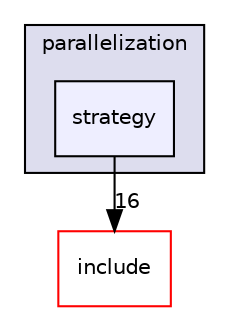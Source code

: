 digraph "src/parallelization/strategy" {
  compound=true
  node [ fontsize="10", fontname="Helvetica"];
  edge [ labelfontsize="10", labelfontname="Helvetica"];
  subgraph clusterdir_d114d0e199ae1f1639dc065e642916f0 {
    graph [ bgcolor="#ddddee", pencolor="black", label="parallelization" fontname="Helvetica", fontsize="10", URL="dir_d114d0e199ae1f1639dc065e642916f0.html"]
  dir_79866f57b3bbffc4a465a8b889db4932 [shape=box, label="strategy", style="filled", fillcolor="#eeeeff", pencolor="black", URL="dir_79866f57b3bbffc4a465a8b889db4932.html"];
  }
  dir_d44c64559bbebec7f509842c48db8b23 [shape=box label="include" fillcolor="white" style="filled" color="red" URL="dir_d44c64559bbebec7f509842c48db8b23.html"];
  dir_79866f57b3bbffc4a465a8b889db4932->dir_d44c64559bbebec7f509842c48db8b23 [headlabel="16", labeldistance=1.5 headhref="dir_000017_000000.html"];
}
